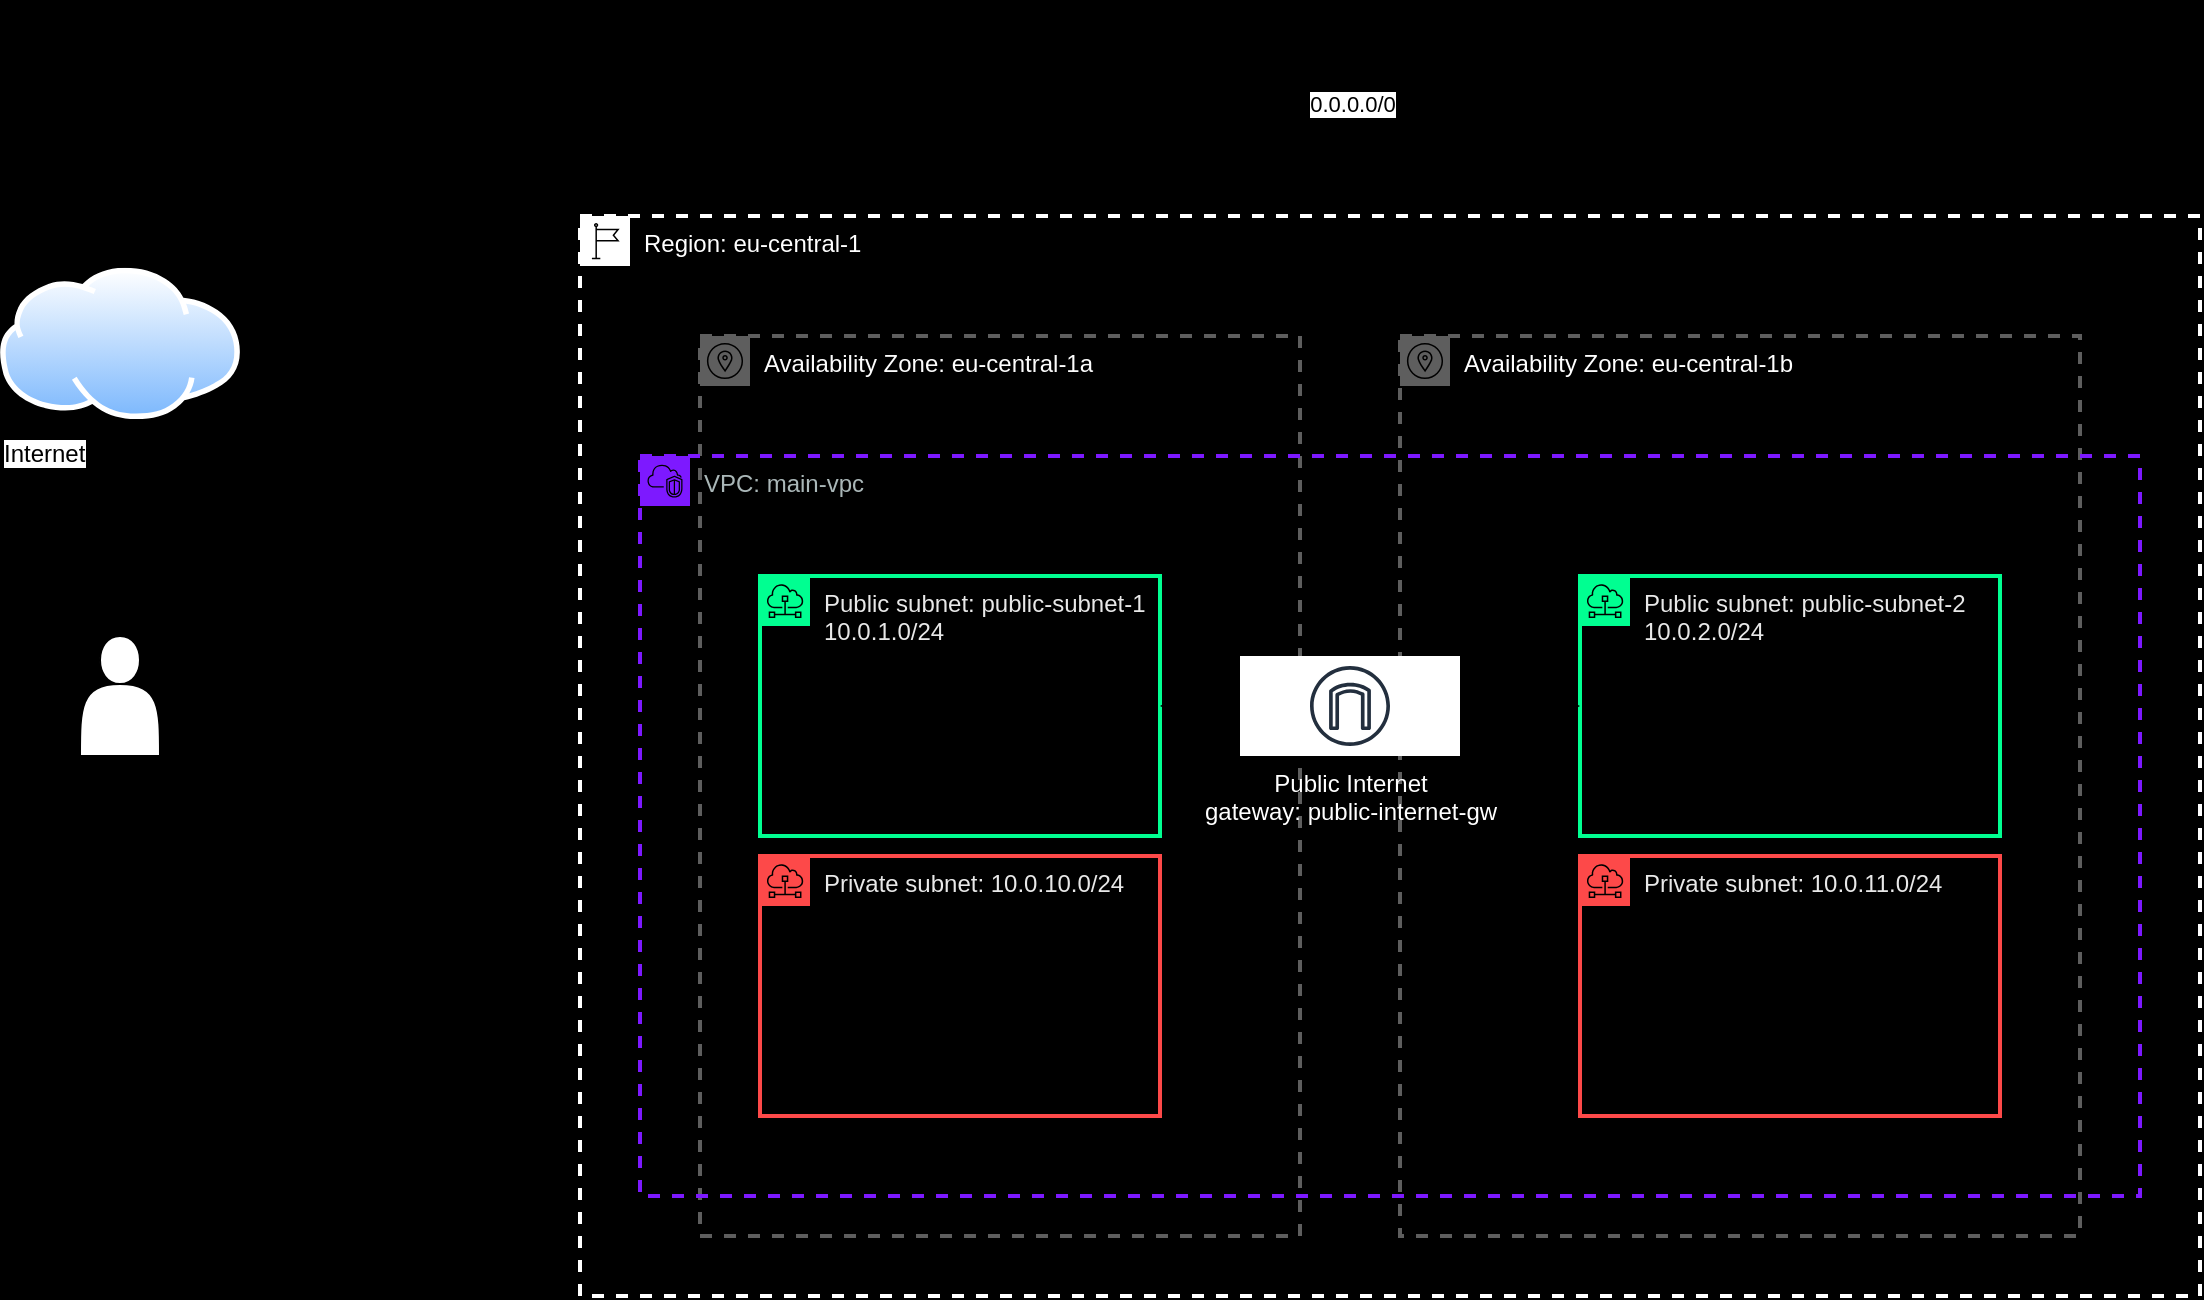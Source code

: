 <mxfile version="24.6.4" type="device">
  <diagram name="Page-1" id="6VT9Y9p8oV1-klFR96_O">
    <mxGraphModel dx="1306" dy="831" grid="1" gridSize="10" guides="1" tooltips="1" connect="1" arrows="1" fold="1" page="1" pageScale="1" pageWidth="1600" pageHeight="1200" background="#000000" math="0" shadow="0">
      <root>
        <mxCell id="0" />
        <mxCell id="1" parent="0" />
        <mxCell id="GcN3X9JC5jZaIeVV5LYO-28" style="edgeStyle=orthogonalEdgeStyle;rounded=0;orthogonalLoop=1;jettySize=auto;html=1;exitX=0.5;exitY=0;exitDx=0;exitDy=0;" edge="1" parent="1" source="GcN3X9JC5jZaIeVV5LYO-2" target="GcN3X9JC5jZaIeVV5LYO-26">
          <mxGeometry relative="1" as="geometry">
            <mxPoint x="120" y="80" as="targetPoint" />
            <Array as="points">
              <mxPoint x="120" y="60" />
              <mxPoint x="735" y="60" />
            </Array>
          </mxGeometry>
        </mxCell>
        <mxCell id="GcN3X9JC5jZaIeVV5LYO-33" value="0.0.0.0/0" style="edgeLabel;html=1;align=center;verticalAlign=middle;resizable=0;points=[];" vertex="1" connectable="0" parent="GcN3X9JC5jZaIeVV5LYO-28">
          <mxGeometry x="0.48" y="1" relative="1" as="geometry">
            <mxPoint as="offset" />
          </mxGeometry>
        </mxCell>
        <mxCell id="GcN3X9JC5jZaIeVV5LYO-2" value="Internet" style="image;aspect=fixed;perimeter=ellipsePerimeter;html=1;align=left;shadow=0;dashed=0;spacingTop=3;image=img/lib/active_directory/internet_cloud.svg;verticalAlign=top;horizontal=1;" vertex="1" parent="1">
          <mxGeometry x="60" y="185.9" width="120" height="75.6" as="geometry" />
        </mxCell>
        <mxCell id="GcN3X9JC5jZaIeVV5LYO-25" value="" style="edgeStyle=orthogonalEdgeStyle;rounded=0;orthogonalLoop=1;jettySize=auto;html=1;" edge="1" parent="1" source="GcN3X9JC5jZaIeVV5LYO-3" target="GcN3X9JC5jZaIeVV5LYO-2">
          <mxGeometry relative="1" as="geometry" />
        </mxCell>
        <mxCell id="GcN3X9JC5jZaIeVV5LYO-3" value="" style="shape=actor;whiteSpace=wrap;html=1;" vertex="1" parent="1">
          <mxGeometry x="100" y="370" width="40" height="60" as="geometry" />
        </mxCell>
        <mxCell id="GcN3X9JC5jZaIeVV5LYO-6" value="&lt;font color=&quot;#ffffff&quot;&gt;Region: eu-central-1&lt;/font&gt;" style="points=[[0,0],[0.25,0],[0.5,0],[0.75,0],[1,0],[1,0.25],[1,0.5],[1,0.75],[1,1],[0.75,1],[0.5,1],[0.25,1],[0,1],[0,0.75],[0,0.5],[0,0.25]];outlineConnect=0;gradientColor=none;html=1;whiteSpace=wrap;fontSize=12;fontStyle=0;container=0;pointerEvents=0;collapsible=0;recursiveResize=0;shape=mxgraph.aws4.group;grIcon=mxgraph.aws4.group_region;strokeColor=#ffffff;fillColor=none;verticalAlign=top;align=left;spacingLeft=30;fontColor=#147EBA;dashed=1;strokeWidth=2;" vertex="1" parent="1">
          <mxGeometry x="350" y="160" width="810" height="540" as="geometry" />
        </mxCell>
        <mxCell id="GcN3X9JC5jZaIeVV5LYO-12" value="&lt;font color=&quot;#fcfcfc&quot;&gt;Availability Zone: eu-central-1a&lt;/font&gt;" style="sketch=0;outlineConnect=0;gradientColor=none;html=1;whiteSpace=wrap;fontSize=12;fontStyle=0;shape=mxgraph.aws4.group;grIcon=mxgraph.aws4.group_availability_zone;strokeColor=#5E5E5E;fillColor=none;verticalAlign=top;align=left;spacingLeft=30;fontColor=#E8E8E8;dashed=1;strokeWidth=2;" vertex="1" parent="1">
          <mxGeometry x="410" y="220" width="300" height="450" as="geometry" />
        </mxCell>
        <mxCell id="GcN3X9JC5jZaIeVV5LYO-13" value="&lt;font color=&quot;#ffffff&quot;&gt;Availability Zone: eu-central-1b&lt;/font&gt;" style="sketch=0;outlineConnect=0;gradientColor=none;html=1;whiteSpace=wrap;fontSize=12;fontStyle=0;shape=mxgraph.aws4.group;grIcon=mxgraph.aws4.group_availability_zone;strokeColor=#5E5E5E;fillColor=none;verticalAlign=top;align=left;spacingLeft=30;fontColor=#E8E8E8;dashed=1;strokeWidth=2;" vertex="1" parent="1">
          <mxGeometry x="760" y="220" width="340" height="450" as="geometry" />
        </mxCell>
        <mxCell id="GcN3X9JC5jZaIeVV5LYO-1" value="VPC: main-vpc" style="points=[[0,0],[0.25,0],[0.5,0],[0.75,0],[1,0],[1,0.25],[1,0.5],[1,0.75],[1,1],[0.75,1],[0.5,1],[0.25,1],[0,1],[0,0.75],[0,0.5],[0,0.25]];outlineConnect=0;gradientColor=none;html=1;whiteSpace=wrap;fontSize=12;fontStyle=0;container=0;pointerEvents=0;collapsible=0;recursiveResize=0;shape=mxgraph.aws4.group;grIcon=mxgraph.aws4.group_vpc2;strokeColor=#7D19FF;fillColor=none;verticalAlign=top;align=left;spacingLeft=30;fontColor=#AAB7B8;dashed=1;strokeWidth=2;" vertex="1" parent="1">
          <mxGeometry x="380" y="280" width="750" height="370" as="geometry" />
        </mxCell>
        <mxCell id="GcN3X9JC5jZaIeVV5LYO-15" value="Public subnet: public-subnet-1 10.0.1.0/24" style="sketch=0;outlineConnect=0;gradientColor=none;html=1;whiteSpace=wrap;fontSize=12;fontStyle=0;shape=mxgraph.aws4.group;grIcon=mxgraph.aws4.group_subnet;strokeColor=#00ff91;fillColor=none;verticalAlign=top;align=left;spacingLeft=30;fontColor=#E8E8E8;dashed=0;strokeWidth=2;" vertex="1" parent="1">
          <mxGeometry x="440" y="340" width="200" height="130" as="geometry" />
        </mxCell>
        <mxCell id="GcN3X9JC5jZaIeVV5LYO-16" value="Private subnet: 10.0.10.0/24" style="sketch=0;outlineConnect=0;gradientColor=none;html=1;whiteSpace=wrap;fontSize=12;fontStyle=0;shape=mxgraph.aws4.group;grIcon=mxgraph.aws4.group_subnet;strokeColor=#fd4949;fillColor=none;verticalAlign=top;align=left;spacingLeft=30;fontColor=#E8E8E8;dashed=0;strokeWidth=2;" vertex="1" parent="1">
          <mxGeometry x="440" y="480" width="200" height="130" as="geometry" />
        </mxCell>
        <mxCell id="GcN3X9JC5jZaIeVV5LYO-22" value="Public subnet: public-subnet-2 10.0.2.0/24" style="sketch=0;outlineConnect=0;gradientColor=none;html=1;whiteSpace=wrap;fontSize=12;fontStyle=0;shape=mxgraph.aws4.group;grIcon=mxgraph.aws4.group_subnet;strokeColor=#00ff91;fillColor=none;verticalAlign=top;align=left;spacingLeft=30;fontColor=#E8E8E8;dashed=0;strokeWidth=2;" vertex="1" parent="1">
          <mxGeometry x="850" y="340" width="210" height="130" as="geometry" />
        </mxCell>
        <mxCell id="GcN3X9JC5jZaIeVV5LYO-23" value="Private subnet: 10.0.11.0/24" style="sketch=0;outlineConnect=0;gradientColor=none;html=1;whiteSpace=wrap;fontSize=12;fontStyle=0;shape=mxgraph.aws4.group;grIcon=mxgraph.aws4.group_subnet;strokeColor=#fd4949;fillColor=none;verticalAlign=top;align=left;spacingLeft=30;fontColor=#E8E8E8;dashed=0;strokeWidth=2;" vertex="1" parent="1">
          <mxGeometry x="850" y="480" width="210" height="130" as="geometry" />
        </mxCell>
        <mxCell id="GcN3X9JC5jZaIeVV5LYO-30" value="" style="edgeStyle=orthogonalEdgeStyle;rounded=0;orthogonalLoop=1;jettySize=auto;html=1;" edge="1" parent="1" source="GcN3X9JC5jZaIeVV5LYO-26" target="GcN3X9JC5jZaIeVV5LYO-15">
          <mxGeometry relative="1" as="geometry" />
        </mxCell>
        <mxCell id="GcN3X9JC5jZaIeVV5LYO-31" value="" style="edgeStyle=orthogonalEdgeStyle;rounded=0;orthogonalLoop=1;jettySize=auto;html=1;" edge="1" parent="1" source="GcN3X9JC5jZaIeVV5LYO-26" target="GcN3X9JC5jZaIeVV5LYO-22">
          <mxGeometry relative="1" as="geometry" />
        </mxCell>
        <mxCell id="GcN3X9JC5jZaIeVV5LYO-26" value="Public Internet&lt;br&gt;gateway: public-internet-gw" style="sketch=0;outlineConnect=0;fontColor=#ffffff;gradientColor=none;strokeColor=#232F3E;fillColor=#ffffff;dashed=0;verticalLabelPosition=bottom;verticalAlign=top;align=center;html=1;fontSize=12;fontStyle=0;shape=mxgraph.aws4.resourceIcon;resIcon=mxgraph.aws4.internet_gateway;" vertex="1" parent="1">
          <mxGeometry x="680" y="380" width="110" height="50" as="geometry" />
        </mxCell>
      </root>
    </mxGraphModel>
  </diagram>
</mxfile>

